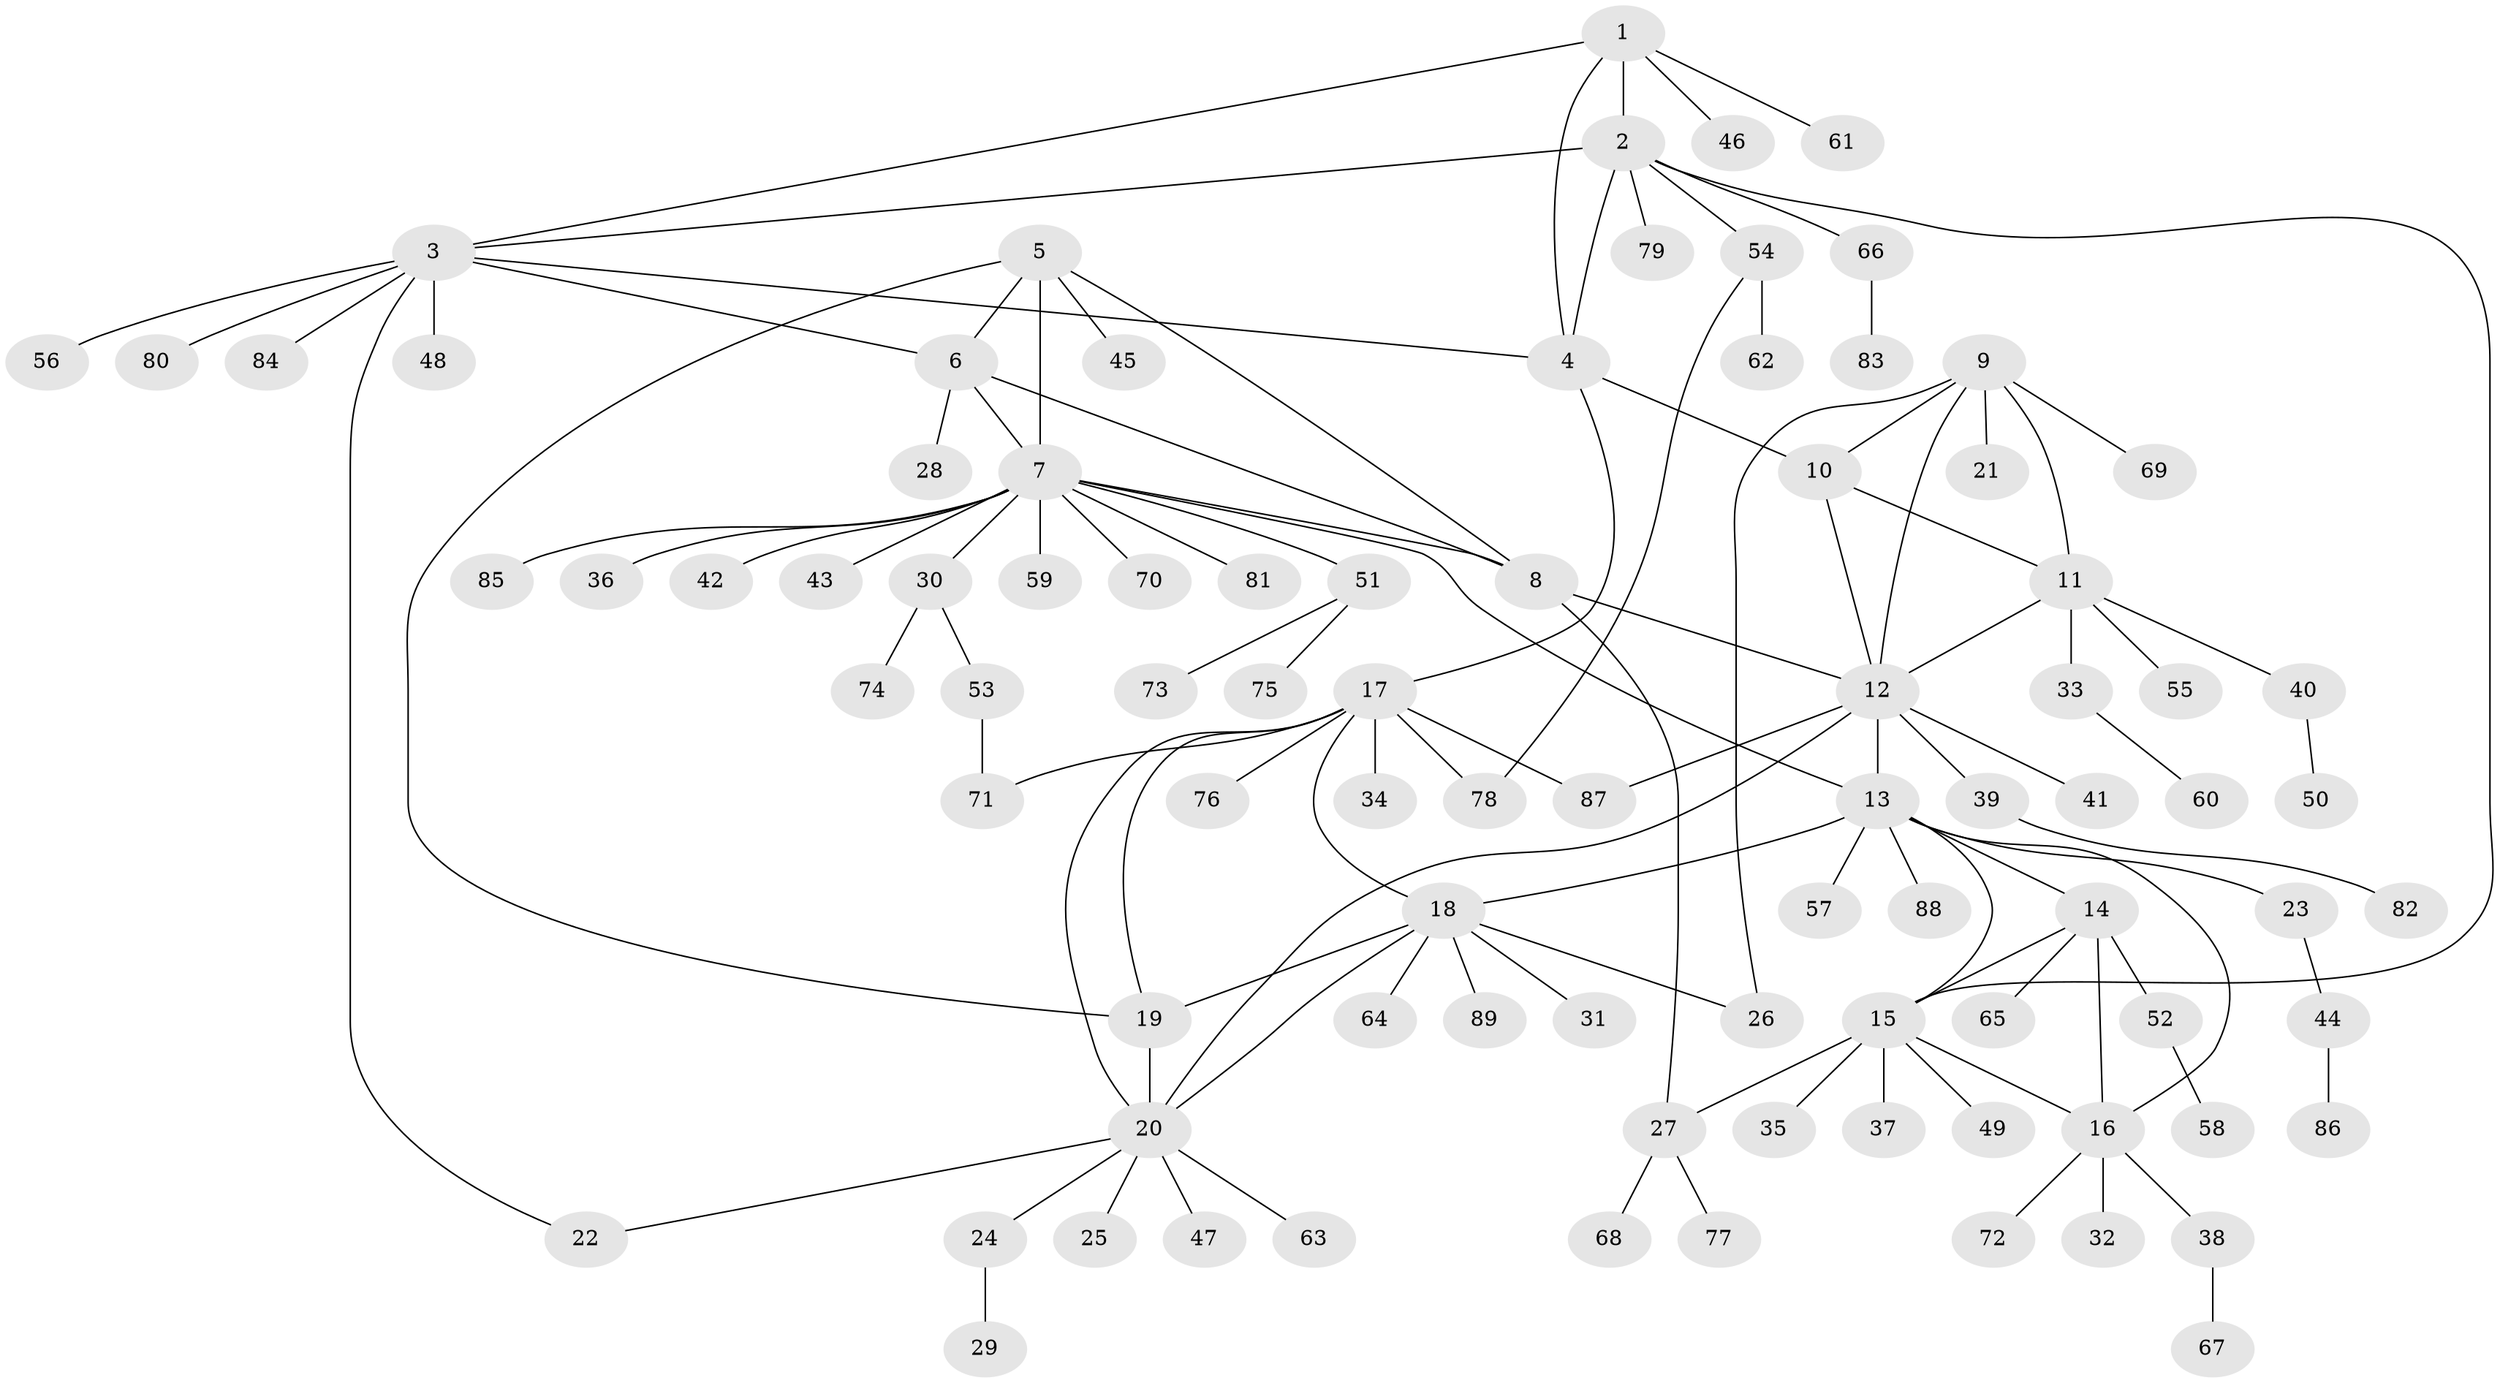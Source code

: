 // Generated by graph-tools (version 1.1) at 2025/02/03/09/25 03:02:53]
// undirected, 89 vertices, 115 edges
graph export_dot {
graph [start="1"]
  node [color=gray90,style=filled];
  1;
  2;
  3;
  4;
  5;
  6;
  7;
  8;
  9;
  10;
  11;
  12;
  13;
  14;
  15;
  16;
  17;
  18;
  19;
  20;
  21;
  22;
  23;
  24;
  25;
  26;
  27;
  28;
  29;
  30;
  31;
  32;
  33;
  34;
  35;
  36;
  37;
  38;
  39;
  40;
  41;
  42;
  43;
  44;
  45;
  46;
  47;
  48;
  49;
  50;
  51;
  52;
  53;
  54;
  55;
  56;
  57;
  58;
  59;
  60;
  61;
  62;
  63;
  64;
  65;
  66;
  67;
  68;
  69;
  70;
  71;
  72;
  73;
  74;
  75;
  76;
  77;
  78;
  79;
  80;
  81;
  82;
  83;
  84;
  85;
  86;
  87;
  88;
  89;
  1 -- 2;
  1 -- 3;
  1 -- 4;
  1 -- 46;
  1 -- 61;
  2 -- 3;
  2 -- 4;
  2 -- 15;
  2 -- 54;
  2 -- 66;
  2 -- 79;
  3 -- 4;
  3 -- 6;
  3 -- 22;
  3 -- 48;
  3 -- 56;
  3 -- 80;
  3 -- 84;
  4 -- 10;
  4 -- 17;
  5 -- 6;
  5 -- 7;
  5 -- 8;
  5 -- 19;
  5 -- 45;
  6 -- 7;
  6 -- 8;
  6 -- 28;
  7 -- 8;
  7 -- 13;
  7 -- 30;
  7 -- 36;
  7 -- 42;
  7 -- 43;
  7 -- 51;
  7 -- 59;
  7 -- 70;
  7 -- 81;
  7 -- 85;
  8 -- 12;
  8 -- 27;
  9 -- 10;
  9 -- 11;
  9 -- 12;
  9 -- 21;
  9 -- 26;
  9 -- 69;
  10 -- 11;
  10 -- 12;
  11 -- 12;
  11 -- 33;
  11 -- 40;
  11 -- 55;
  12 -- 13;
  12 -- 20;
  12 -- 39;
  12 -- 41;
  12 -- 87;
  13 -- 14;
  13 -- 15;
  13 -- 16;
  13 -- 18;
  13 -- 23;
  13 -- 57;
  13 -- 88;
  14 -- 15;
  14 -- 16;
  14 -- 52;
  14 -- 65;
  15 -- 16;
  15 -- 27;
  15 -- 35;
  15 -- 37;
  15 -- 49;
  16 -- 32;
  16 -- 38;
  16 -- 72;
  17 -- 18;
  17 -- 19;
  17 -- 20;
  17 -- 34;
  17 -- 71;
  17 -- 76;
  17 -- 78;
  17 -- 87;
  18 -- 19;
  18 -- 20;
  18 -- 26;
  18 -- 31;
  18 -- 64;
  18 -- 89;
  19 -- 20;
  20 -- 22;
  20 -- 24;
  20 -- 25;
  20 -- 47;
  20 -- 63;
  23 -- 44;
  24 -- 29;
  27 -- 68;
  27 -- 77;
  30 -- 53;
  30 -- 74;
  33 -- 60;
  38 -- 67;
  39 -- 82;
  40 -- 50;
  44 -- 86;
  51 -- 73;
  51 -- 75;
  52 -- 58;
  53 -- 71;
  54 -- 62;
  54 -- 78;
  66 -- 83;
}

